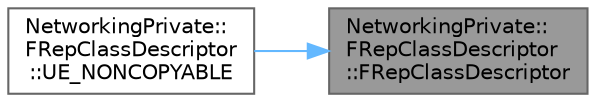 digraph "NetworkingPrivate::FRepClassDescriptor::FRepClassDescriptor"
{
 // INTERACTIVE_SVG=YES
 // LATEX_PDF_SIZE
  bgcolor="transparent";
  edge [fontname=Helvetica,fontsize=10,labelfontname=Helvetica,labelfontsize=10];
  node [fontname=Helvetica,fontsize=10,shape=box,height=0.2,width=0.4];
  rankdir="RL";
  Node1 [id="Node000001",label="NetworkingPrivate::\lFRepClassDescriptor\l::FRepClassDescriptor",height=0.2,width=0.4,color="gray40", fillcolor="grey60", style="filled", fontcolor="black",tooltip=" "];
  Node1 -> Node2 [id="edge1_Node000001_Node000002",dir="back",color="steelblue1",style="solid",tooltip=" "];
  Node2 [id="Node000002",label="NetworkingPrivate::\lFRepClassDescriptor\l::UE_NONCOPYABLE",height=0.2,width=0.4,color="grey40", fillcolor="white", style="filled",URL="$d9/d13/structNetworkingPrivate_1_1FRepClassDescriptor.html#ac69401b7eafb09856bc43447908b6ef1",tooltip=" "];
}
